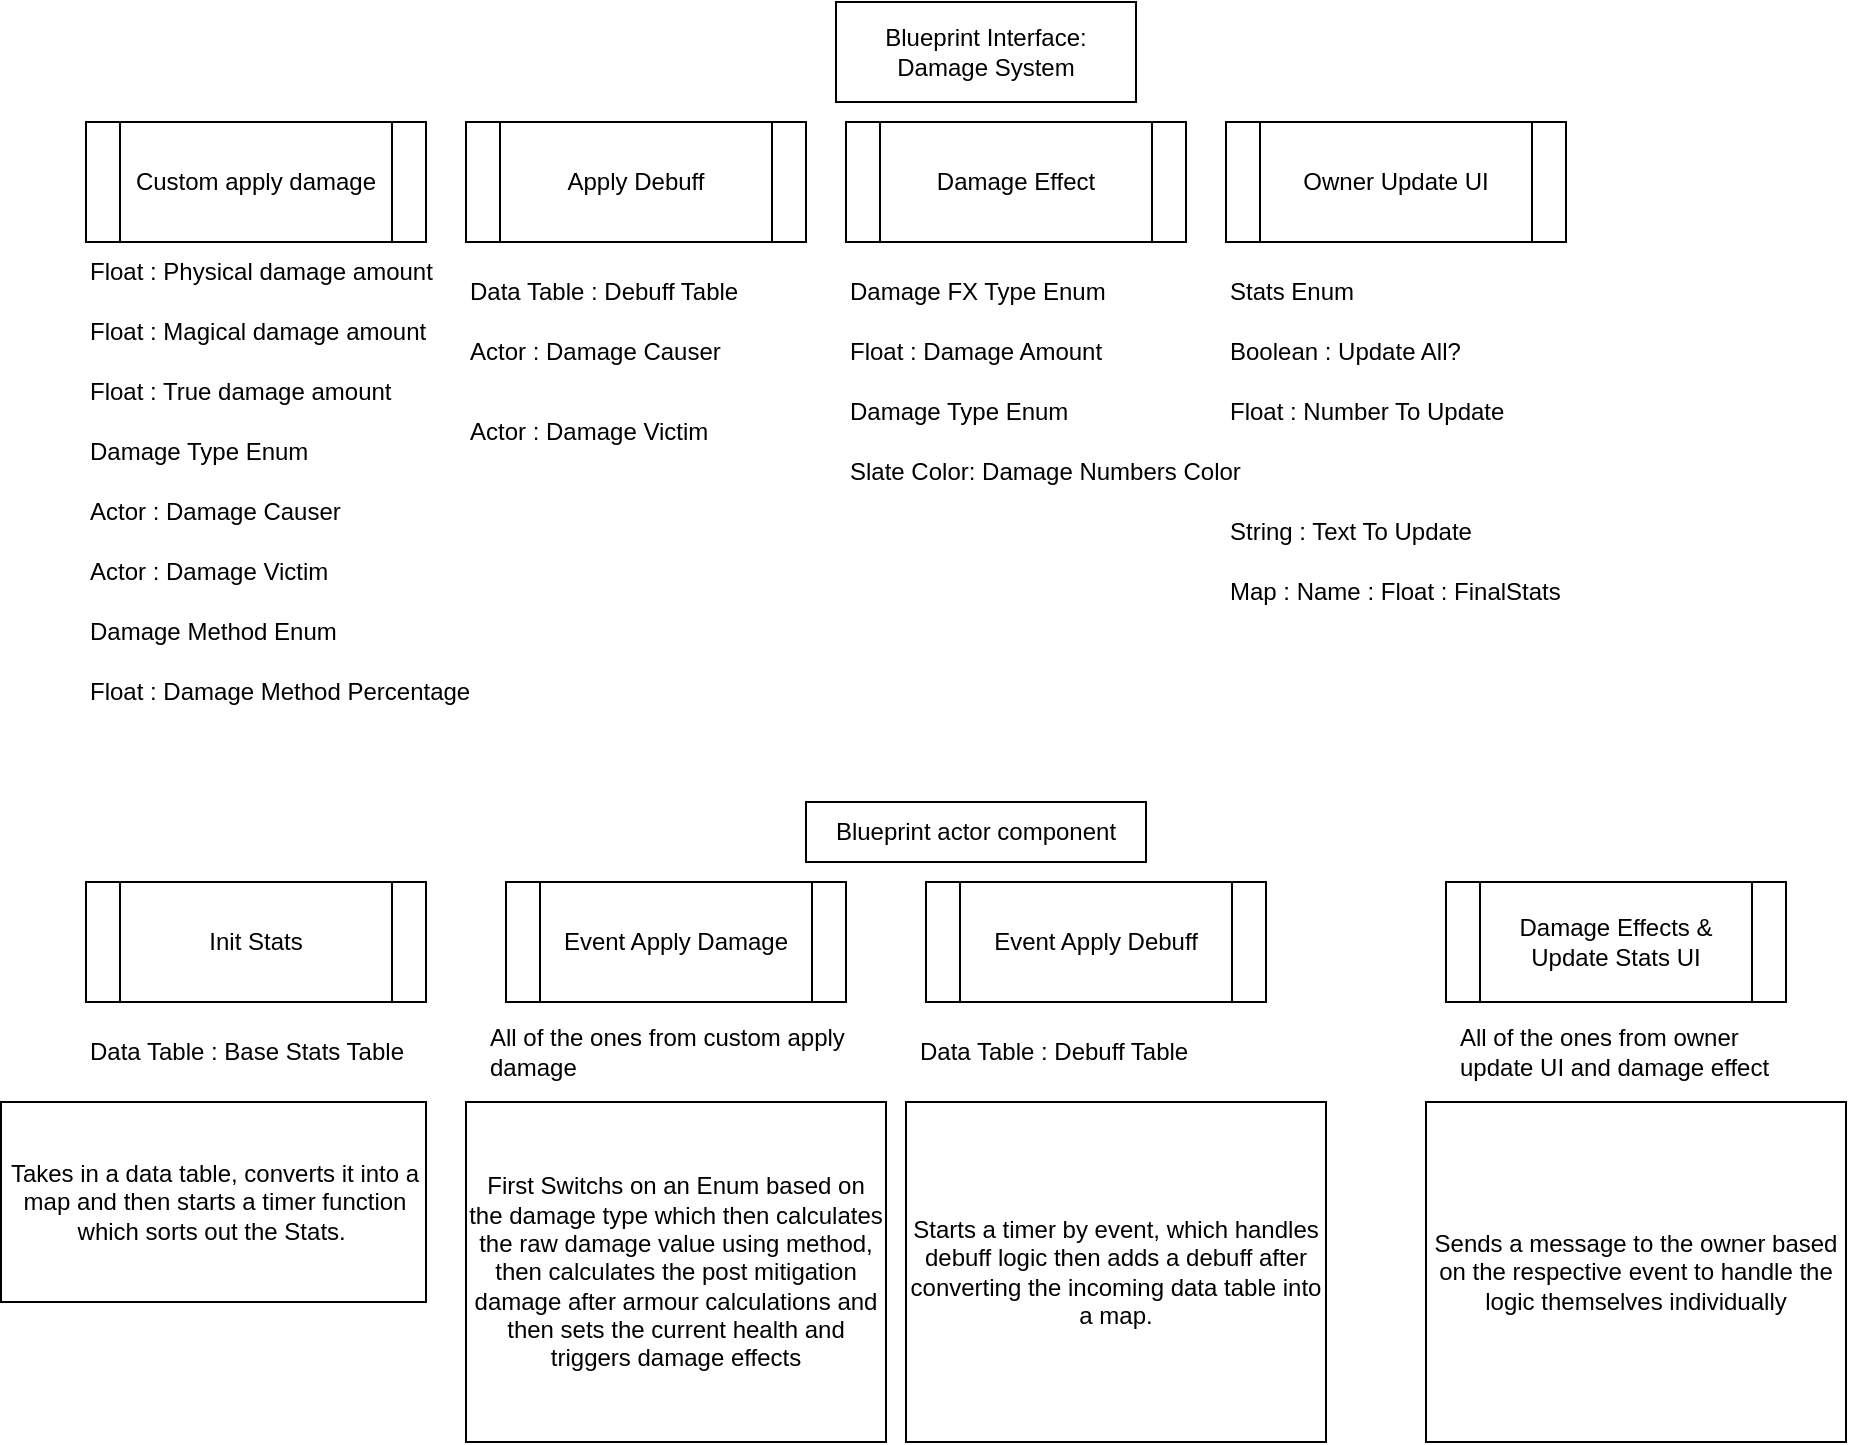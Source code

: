 <mxfile version="26.1.1">
  <diagram name="Page-1" id="5mDYHCusMRgCHXDkDL8T">
    <mxGraphModel dx="1434" dy="772" grid="1" gridSize="10" guides="1" tooltips="1" connect="1" arrows="1" fold="1" page="1" pageScale="1" pageWidth="1000" pageHeight="1169" math="0" shadow="0">
      <root>
        <mxCell id="0" />
        <mxCell id="1" parent="0" />
        <mxCell id="M3iUCeTPdhUt8A1HSsn1-1" value="Blueprint Interface: Damage System" style="rounded=0;whiteSpace=wrap;html=1;" vertex="1" parent="1">
          <mxGeometry x="425" y="20" width="150" height="50" as="geometry" />
        </mxCell>
        <mxCell id="M3iUCeTPdhUt8A1HSsn1-2" value="Blueprint actor component" style="rounded=0;whiteSpace=wrap;html=1;" vertex="1" parent="1">
          <mxGeometry x="410" y="420" width="170" height="30" as="geometry" />
        </mxCell>
        <mxCell id="M3iUCeTPdhUt8A1HSsn1-4" value="Custom apply damage" style="shape=process;whiteSpace=wrap;html=1;backgroundOutline=1;" vertex="1" parent="1">
          <mxGeometry x="50" y="80" width="170" height="60" as="geometry" />
        </mxCell>
        <mxCell id="M3iUCeTPdhUt8A1HSsn1-5" value="Float : Physical damage amount" style="text;html=1;align=left;verticalAlign=middle;whiteSpace=wrap;rounded=0;" vertex="1" parent="1">
          <mxGeometry x="50" y="140" width="180" height="30" as="geometry" />
        </mxCell>
        <mxCell id="M3iUCeTPdhUt8A1HSsn1-6" value="Float : Magical damage amount" style="text;html=1;align=left;verticalAlign=middle;whiteSpace=wrap;rounded=0;" vertex="1" parent="1">
          <mxGeometry x="50" y="170" width="180" height="30" as="geometry" />
        </mxCell>
        <mxCell id="M3iUCeTPdhUt8A1HSsn1-7" value="Float : True damage amount" style="text;html=1;align=left;verticalAlign=middle;whiteSpace=wrap;rounded=0;" vertex="1" parent="1">
          <mxGeometry x="50" y="200" width="180" height="30" as="geometry" />
        </mxCell>
        <mxCell id="M3iUCeTPdhUt8A1HSsn1-8" value="Damage Type Enum" style="text;html=1;align=left;verticalAlign=middle;whiteSpace=wrap;rounded=0;" vertex="1" parent="1">
          <mxGeometry x="50" y="230" width="180" height="30" as="geometry" />
        </mxCell>
        <mxCell id="M3iUCeTPdhUt8A1HSsn1-9" value="Actor : Damage Causer" style="text;html=1;align=left;verticalAlign=middle;whiteSpace=wrap;rounded=0;" vertex="1" parent="1">
          <mxGeometry x="50" y="260" width="180" height="30" as="geometry" />
        </mxCell>
        <mxCell id="M3iUCeTPdhUt8A1HSsn1-10" value="Actor : Damage Victim" style="text;html=1;align=left;verticalAlign=middle;whiteSpace=wrap;rounded=0;" vertex="1" parent="1">
          <mxGeometry x="50" y="290" width="180" height="30" as="geometry" />
        </mxCell>
        <mxCell id="M3iUCeTPdhUt8A1HSsn1-11" value="Damage Method Enum" style="text;html=1;align=left;verticalAlign=middle;whiteSpace=wrap;rounded=0;" vertex="1" parent="1">
          <mxGeometry x="50" y="320" width="180" height="30" as="geometry" />
        </mxCell>
        <mxCell id="M3iUCeTPdhUt8A1HSsn1-12" value="Float : Damage Method Percentage" style="text;html=1;align=left;verticalAlign=middle;whiteSpace=wrap;rounded=0;" vertex="1" parent="1">
          <mxGeometry x="50" y="350" width="200" height="30" as="geometry" />
        </mxCell>
        <mxCell id="M3iUCeTPdhUt8A1HSsn1-13" value="Apply Debuff" style="shape=process;whiteSpace=wrap;html=1;backgroundOutline=1;" vertex="1" parent="1">
          <mxGeometry x="240" y="80" width="170" height="60" as="geometry" />
        </mxCell>
        <mxCell id="M3iUCeTPdhUt8A1HSsn1-14" value="Data Table : Debuff Table" style="text;html=1;align=left;verticalAlign=middle;whiteSpace=wrap;rounded=0;" vertex="1" parent="1">
          <mxGeometry x="240" y="150" width="180" height="30" as="geometry" />
        </mxCell>
        <mxCell id="M3iUCeTPdhUt8A1HSsn1-15" value="Actor : Damage Causer" style="text;html=1;align=left;verticalAlign=middle;whiteSpace=wrap;rounded=0;" vertex="1" parent="1">
          <mxGeometry x="240" y="180" width="180" height="30" as="geometry" />
        </mxCell>
        <mxCell id="M3iUCeTPdhUt8A1HSsn1-17" value="Actor : Damage Victim" style="text;html=1;align=left;verticalAlign=middle;whiteSpace=wrap;rounded=0;" vertex="1" parent="1">
          <mxGeometry x="240" y="220" width="180" height="30" as="geometry" />
        </mxCell>
        <mxCell id="M3iUCeTPdhUt8A1HSsn1-18" value="Damage Effect" style="shape=process;whiteSpace=wrap;html=1;backgroundOutline=1;" vertex="1" parent="1">
          <mxGeometry x="430" y="80" width="170" height="60" as="geometry" />
        </mxCell>
        <mxCell id="M3iUCeTPdhUt8A1HSsn1-21" value="Damage FX Type Enum" style="text;html=1;align=left;verticalAlign=middle;whiteSpace=wrap;rounded=0;" vertex="1" parent="1">
          <mxGeometry x="430" y="150" width="180" height="30" as="geometry" />
        </mxCell>
        <mxCell id="M3iUCeTPdhUt8A1HSsn1-22" value="Float : Damage Amount" style="text;html=1;align=left;verticalAlign=middle;whiteSpace=wrap;rounded=0;" vertex="1" parent="1">
          <mxGeometry x="430" y="180" width="180" height="30" as="geometry" />
        </mxCell>
        <mxCell id="M3iUCeTPdhUt8A1HSsn1-23" value="Damage Type Enum" style="text;html=1;align=left;verticalAlign=middle;whiteSpace=wrap;rounded=0;" vertex="1" parent="1">
          <mxGeometry x="430" y="210" width="180" height="30" as="geometry" />
        </mxCell>
        <mxCell id="M3iUCeTPdhUt8A1HSsn1-24" value="Slate Color: Damage Numbers Color&amp;nbsp;" style="text;html=1;align=left;verticalAlign=middle;whiteSpace=wrap;rounded=0;" vertex="1" parent="1">
          <mxGeometry x="430" y="240" width="210" height="30" as="geometry" />
        </mxCell>
        <mxCell id="M3iUCeTPdhUt8A1HSsn1-25" value="Owner Update UI" style="shape=process;whiteSpace=wrap;html=1;backgroundOutline=1;" vertex="1" parent="1">
          <mxGeometry x="620" y="80" width="170" height="60" as="geometry" />
        </mxCell>
        <mxCell id="M3iUCeTPdhUt8A1HSsn1-26" value="Stats Enum" style="text;html=1;align=left;verticalAlign=middle;whiteSpace=wrap;rounded=0;" vertex="1" parent="1">
          <mxGeometry x="620" y="150" width="180" height="30" as="geometry" />
        </mxCell>
        <mxCell id="M3iUCeTPdhUt8A1HSsn1-27" value="Boolean : Update All?" style="text;html=1;align=left;verticalAlign=middle;whiteSpace=wrap;rounded=0;" vertex="1" parent="1">
          <mxGeometry x="620" y="180" width="180" height="30" as="geometry" />
        </mxCell>
        <mxCell id="M3iUCeTPdhUt8A1HSsn1-28" value="Float : Number To Update&amp;nbsp;" style="text;html=1;align=left;verticalAlign=middle;whiteSpace=wrap;rounded=0;" vertex="1" parent="1">
          <mxGeometry x="620" y="210" width="180" height="30" as="geometry" />
        </mxCell>
        <mxCell id="M3iUCeTPdhUt8A1HSsn1-29" value="String : Text To Update" style="text;html=1;align=left;verticalAlign=middle;whiteSpace=wrap;rounded=0;" vertex="1" parent="1">
          <mxGeometry x="620" y="270" width="180" height="30" as="geometry" />
        </mxCell>
        <mxCell id="M3iUCeTPdhUt8A1HSsn1-30" value="Map : Name : Float : FinalStats" style="text;html=1;align=left;verticalAlign=middle;whiteSpace=wrap;rounded=0;" vertex="1" parent="1">
          <mxGeometry x="620" y="300" width="180" height="30" as="geometry" />
        </mxCell>
        <mxCell id="M3iUCeTPdhUt8A1HSsn1-32" value="Init Stats" style="shape=process;whiteSpace=wrap;html=1;backgroundOutline=1;" vertex="1" parent="1">
          <mxGeometry x="50" y="460" width="170" height="60" as="geometry" />
        </mxCell>
        <mxCell id="M3iUCeTPdhUt8A1HSsn1-33" value="Data Table : Base Stats Table" style="text;html=1;align=left;verticalAlign=middle;whiteSpace=wrap;rounded=0;" vertex="1" parent="1">
          <mxGeometry x="50" y="530" width="180" height="30" as="geometry" />
        </mxCell>
        <mxCell id="M3iUCeTPdhUt8A1HSsn1-35" value="Takes in a data table, converts it into a map and then starts a timer function which sorts out the Stats.&amp;nbsp;" style="rounded=0;whiteSpace=wrap;html=1;" vertex="1" parent="1">
          <mxGeometry x="7.5" y="570" width="212.5" height="100" as="geometry" />
        </mxCell>
        <mxCell id="M3iUCeTPdhUt8A1HSsn1-36" value="Event Apply Damage" style="shape=process;whiteSpace=wrap;html=1;backgroundOutline=1;" vertex="1" parent="1">
          <mxGeometry x="260" y="460" width="170" height="60" as="geometry" />
        </mxCell>
        <mxCell id="M3iUCeTPdhUt8A1HSsn1-37" value="First Switchs on an Enum based on the damage type which then calculates the raw damage value using method, then calculates the post mitigation damage after armour calculations and then sets the current health and triggers damage effects" style="rounded=0;whiteSpace=wrap;html=1;" vertex="1" parent="1">
          <mxGeometry x="240" y="570" width="210" height="170" as="geometry" />
        </mxCell>
        <mxCell id="M3iUCeTPdhUt8A1HSsn1-38" value="Event Apply Debuff" style="shape=process;whiteSpace=wrap;html=1;backgroundOutline=1;" vertex="1" parent="1">
          <mxGeometry x="470" y="460" width="170" height="60" as="geometry" />
        </mxCell>
        <mxCell id="M3iUCeTPdhUt8A1HSsn1-39" value="Starts a timer by event, which handles debuff logic then adds a debuff after converting the incoming data table into a map." style="rounded=0;whiteSpace=wrap;html=1;" vertex="1" parent="1">
          <mxGeometry x="460" y="570" width="210" height="170" as="geometry" />
        </mxCell>
        <mxCell id="M3iUCeTPdhUt8A1HSsn1-40" value="Damage Effects &amp;amp; Update Stats UI" style="shape=process;whiteSpace=wrap;html=1;backgroundOutline=1;" vertex="1" parent="1">
          <mxGeometry x="730" y="460" width="170" height="60" as="geometry" />
        </mxCell>
        <mxCell id="M3iUCeTPdhUt8A1HSsn1-41" value="Sends a message to the owner based on the respective event to handle the logic themselves individually" style="rounded=0;whiteSpace=wrap;html=1;" vertex="1" parent="1">
          <mxGeometry x="720" y="570" width="210" height="170" as="geometry" />
        </mxCell>
        <mxCell id="M3iUCeTPdhUt8A1HSsn1-42" value="Data Table : Debuff Table" style="text;html=1;align=left;verticalAlign=middle;whiteSpace=wrap;rounded=0;" vertex="1" parent="1">
          <mxGeometry x="465" y="530" width="180" height="30" as="geometry" />
        </mxCell>
        <mxCell id="M3iUCeTPdhUt8A1HSsn1-44" value="All of the ones from custom apply damage" style="text;html=1;align=left;verticalAlign=middle;whiteSpace=wrap;rounded=0;" vertex="1" parent="1">
          <mxGeometry x="250" y="530" width="180" height="30" as="geometry" />
        </mxCell>
        <mxCell id="M3iUCeTPdhUt8A1HSsn1-45" value="All of the ones from owner update UI and damage effect" style="text;html=1;align=left;verticalAlign=middle;whiteSpace=wrap;rounded=0;" vertex="1" parent="1">
          <mxGeometry x="735" y="530" width="180" height="30" as="geometry" />
        </mxCell>
      </root>
    </mxGraphModel>
  </diagram>
</mxfile>
